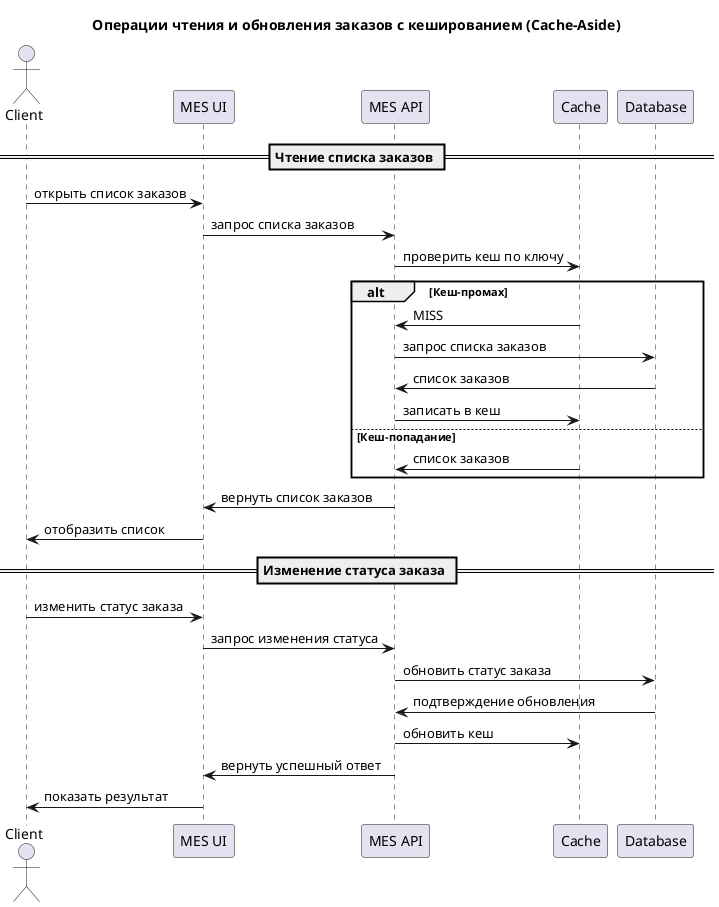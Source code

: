 @startuml
title Операции чтения и обновления заказов с кешированием (Cache-Aside)

actor Client
participant "MES UI" as UI
participant "MES API" as API
participant "Cache" as Cache
participant "Database" as DB

== Чтение списка заказов ==

Client -> UI : открыть список заказов
UI -> API : запрос списка заказов
API -> Cache : проверить кеш по ключу
alt Кеш-промах
    Cache -> API : MISS
    API -> DB : запрос списка заказов
    DB -> API : список заказов
    API -> Cache : записать в кеш
else Кеш-попадание
    Cache -> API : список заказов
end
API -> UI : вернуть список заказов
UI -> Client : отобразить список

== Изменение статуса заказа ==

Client -> UI : изменить статус заказа
UI -> API : запрос изменения статуса
API -> DB : обновить статус заказа
DB -> API : подтверждение обновления
API -> Cache : обновить кеш
API -> UI : вернуть успешный ответ
UI -> Client : показать результат

@enduml

